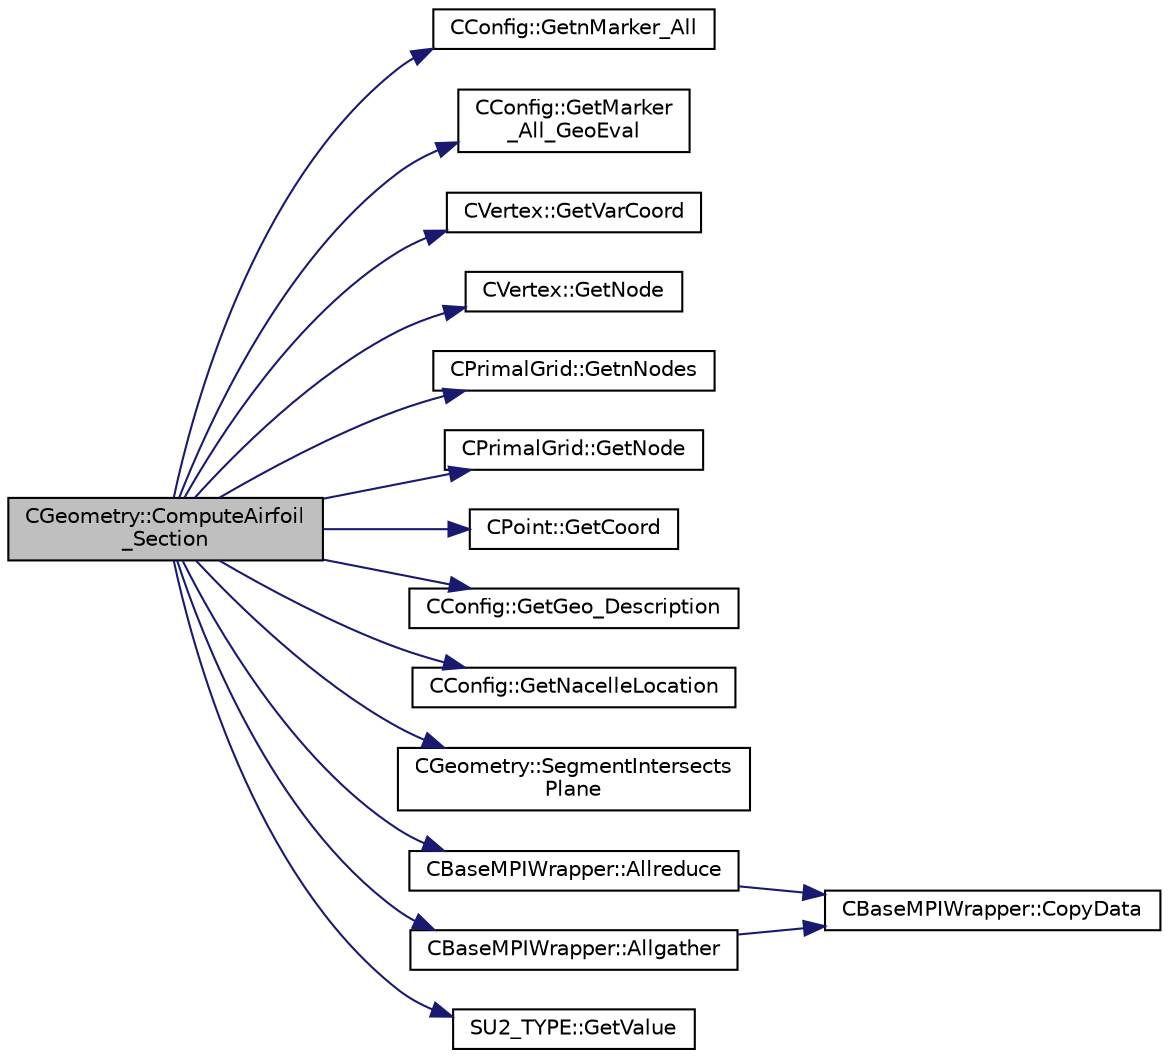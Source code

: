 digraph "CGeometry::ComputeAirfoil_Section"
{
  edge [fontname="Helvetica",fontsize="10",labelfontname="Helvetica",labelfontsize="10"];
  node [fontname="Helvetica",fontsize="10",shape=record];
  rankdir="LR";
  Node317 [label="CGeometry::ComputeAirfoil\l_Section",height=0.2,width=0.4,color="black", fillcolor="grey75", style="filled", fontcolor="black"];
  Node317 -> Node318 [color="midnightblue",fontsize="10",style="solid",fontname="Helvetica"];
  Node318 [label="CConfig::GetnMarker_All",height=0.2,width=0.4,color="black", fillcolor="white", style="filled",URL="$class_c_config.html#a300c4884edfc0c2acf395036439004f4",tooltip="Get the total number of boundary markers including send/receive domains. "];
  Node317 -> Node319 [color="midnightblue",fontsize="10",style="solid",fontname="Helvetica"];
  Node319 [label="CConfig::GetMarker\l_All_GeoEval",height=0.2,width=0.4,color="black", fillcolor="white", style="filled",URL="$class_c_config.html#a0d3d6a63fed3394fa2e2842e260494db",tooltip="Get the monitoring information for a marker val_marker. "];
  Node317 -> Node320 [color="midnightblue",fontsize="10",style="solid",fontname="Helvetica"];
  Node320 [label="CVertex::GetVarCoord",height=0.2,width=0.4,color="black", fillcolor="white", style="filled",URL="$class_c_vertex.html#a060e712c827ad967dc5074539ca84d39",tooltip="Get the value of the coordinate variation due to a surface modification. "];
  Node317 -> Node321 [color="midnightblue",fontsize="10",style="solid",fontname="Helvetica"];
  Node321 [label="CVertex::GetNode",height=0.2,width=0.4,color="black", fillcolor="white", style="filled",URL="$class_c_vertex.html#a95c513bf927464157ed96b6c79779a1f",tooltip="Get the node of the vertex. "];
  Node317 -> Node322 [color="midnightblue",fontsize="10",style="solid",fontname="Helvetica"];
  Node322 [label="CPrimalGrid::GetnNodes",height=0.2,width=0.4,color="black", fillcolor="white", style="filled",URL="$class_c_primal_grid.html#a0efbf2f8391d5177d92bd850016a3783",tooltip="A pure virtual member. "];
  Node317 -> Node323 [color="midnightblue",fontsize="10",style="solid",fontname="Helvetica"];
  Node323 [label="CPrimalGrid::GetNode",height=0.2,width=0.4,color="black", fillcolor="white", style="filled",URL="$class_c_primal_grid.html#a4fc7b6b6ac5025325c7e68fb56fbeef8",tooltip="A pure virtual member. "];
  Node317 -> Node324 [color="midnightblue",fontsize="10",style="solid",fontname="Helvetica"];
  Node324 [label="CPoint::GetCoord",height=0.2,width=0.4,color="black", fillcolor="white", style="filled",URL="$class_c_point.html#a95fe081d22e96e190cb3edcbf0d6525f",tooltip="Get the coordinates dor the control volume. "];
  Node317 -> Node325 [color="midnightblue",fontsize="10",style="solid",fontname="Helvetica"];
  Node325 [label="CConfig::GetGeo_Description",height=0.2,width=0.4,color="black", fillcolor="white", style="filled",URL="$class_c_config.html#aa442a0400020ede3ab81c2d9a966f8c3",tooltip="Get Description of the geometry to be analyzed. "];
  Node317 -> Node326 [color="midnightblue",fontsize="10",style="solid",fontname="Helvetica"];
  Node326 [label="CConfig::GetNacelleLocation",height=0.2,width=0.4,color="black", fillcolor="white", style="filled",URL="$class_c_config.html#aa0cea4ab0d11d77fdec385ad72c6451e",tooltip="Get the defintion of the nacelle location. "];
  Node317 -> Node327 [color="midnightblue",fontsize="10",style="solid",fontname="Helvetica"];
  Node327 [label="CGeometry::SegmentIntersects\lPlane",height=0.2,width=0.4,color="black", fillcolor="white", style="filled",URL="$class_c_geometry.html#ab9320eb94dc9da5fa75194c90d5bf54d",tooltip="Compute the intersection between a segment and a plane. "];
  Node317 -> Node328 [color="midnightblue",fontsize="10",style="solid",fontname="Helvetica"];
  Node328 [label="CBaseMPIWrapper::Allreduce",height=0.2,width=0.4,color="black", fillcolor="white", style="filled",URL="$class_c_base_m_p_i_wrapper.html#a637b6fd917a8ca91ce748ba88e0d66b6"];
  Node328 -> Node329 [color="midnightblue",fontsize="10",style="solid",fontname="Helvetica"];
  Node329 [label="CBaseMPIWrapper::CopyData",height=0.2,width=0.4,color="black", fillcolor="white", style="filled",URL="$class_c_base_m_p_i_wrapper.html#a4725cc1dd65b161b483e812a538a5e36"];
  Node317 -> Node330 [color="midnightblue",fontsize="10",style="solid",fontname="Helvetica"];
  Node330 [label="CBaseMPIWrapper::Allgather",height=0.2,width=0.4,color="black", fillcolor="white", style="filled",URL="$class_c_base_m_p_i_wrapper.html#a55195abbb7206e08a4933fa53cd41923"];
  Node330 -> Node329 [color="midnightblue",fontsize="10",style="solid",fontname="Helvetica"];
  Node317 -> Node331 [color="midnightblue",fontsize="10",style="solid",fontname="Helvetica"];
  Node331 [label="SU2_TYPE::GetValue",height=0.2,width=0.4,color="black", fillcolor="white", style="filled",URL="$namespace_s_u2___t_y_p_e.html#a0ed43473f5a450ce028d088427bf10cb",tooltip="Get the (primitive) value of the datatype (needs to be implemented for each new type). "];
}
